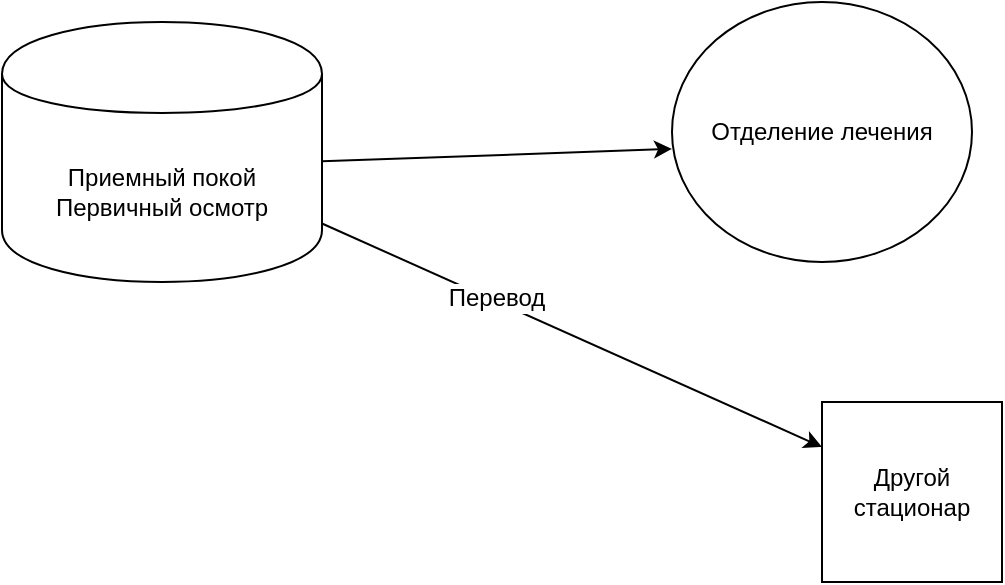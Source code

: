 <mxfile version="12.1.0" type="github" pages="1"><diagram id="a1Ffi1MRZYKKAIpxIKN_" name="Страница 1"><mxGraphModel dx="1373" dy="609" grid="1" gridSize="10" guides="1" tooltips="1" connect="1" arrows="1" fold="1" page="1" pageScale="1" pageWidth="827" pageHeight="1169" math="0" shadow="0"><root><mxCell id="0"/><mxCell id="1" parent="0"/><mxCell id="wKNoQb2m-HzhwAxlhuq5-1" value="Приемный покой&lt;br&gt;Первичный осмотр" style="shape=cylinder;whiteSpace=wrap;html=1;boundedLbl=1;backgroundOutline=1;" vertex="1" parent="1"><mxGeometry x="290" y="20" width="160" height="130" as="geometry"/></mxCell><mxCell id="wKNoQb2m-HzhwAxlhuq5-2" value="Отделение лечения" style="ellipse;whiteSpace=wrap;html=1;" vertex="1" parent="1"><mxGeometry x="625" y="10" width="150" height="130" as="geometry"/></mxCell><mxCell id="wKNoQb2m-HzhwAxlhuq5-3" value="" style="endArrow=classic;html=1;entryX=0;entryY=0.565;entryDx=0;entryDy=0;entryPerimeter=0;exitX=1;exitY=0.536;exitDx=0;exitDy=0;exitPerimeter=0;" edge="1" parent="1" source="wKNoQb2m-HzhwAxlhuq5-1" target="wKNoQb2m-HzhwAxlhuq5-2"><mxGeometry width="50" height="50" relative="1" as="geometry"><mxPoint x="30" y="380" as="sourcePoint"/><mxPoint x="80" y="330" as="targetPoint"/><Array as="points"/></mxGeometry></mxCell><mxCell id="wKNoQb2m-HzhwAxlhuq5-6" value="Другой стационар" style="whiteSpace=wrap;html=1;aspect=fixed;" vertex="1" parent="1"><mxGeometry x="700" y="210" width="90" height="90" as="geometry"/></mxCell><mxCell id="wKNoQb2m-HzhwAxlhuq5-7" value="" style="endArrow=classic;html=1;entryX=0;entryY=0.25;entryDx=0;entryDy=0;" edge="1" parent="1" source="wKNoQb2m-HzhwAxlhuq5-1" target="wKNoQb2m-HzhwAxlhuq5-6"><mxGeometry width="50" height="50" relative="1" as="geometry"><mxPoint x="180" y="160" as="sourcePoint"/><mxPoint x="230" y="110" as="targetPoint"/></mxGeometry></mxCell><mxCell id="wKNoQb2m-HzhwAxlhuq5-11" value="Перевод" style="text;html=1;resizable=0;points=[];align=center;verticalAlign=middle;labelBackgroundColor=#ffffff;" vertex="1" connectable="0" parent="wKNoQb2m-HzhwAxlhuq5-7"><mxGeometry x="-0.315" y="2" relative="1" as="geometry"><mxPoint as="offset"/></mxGeometry></mxCell></root></mxGraphModel></diagram></mxfile>